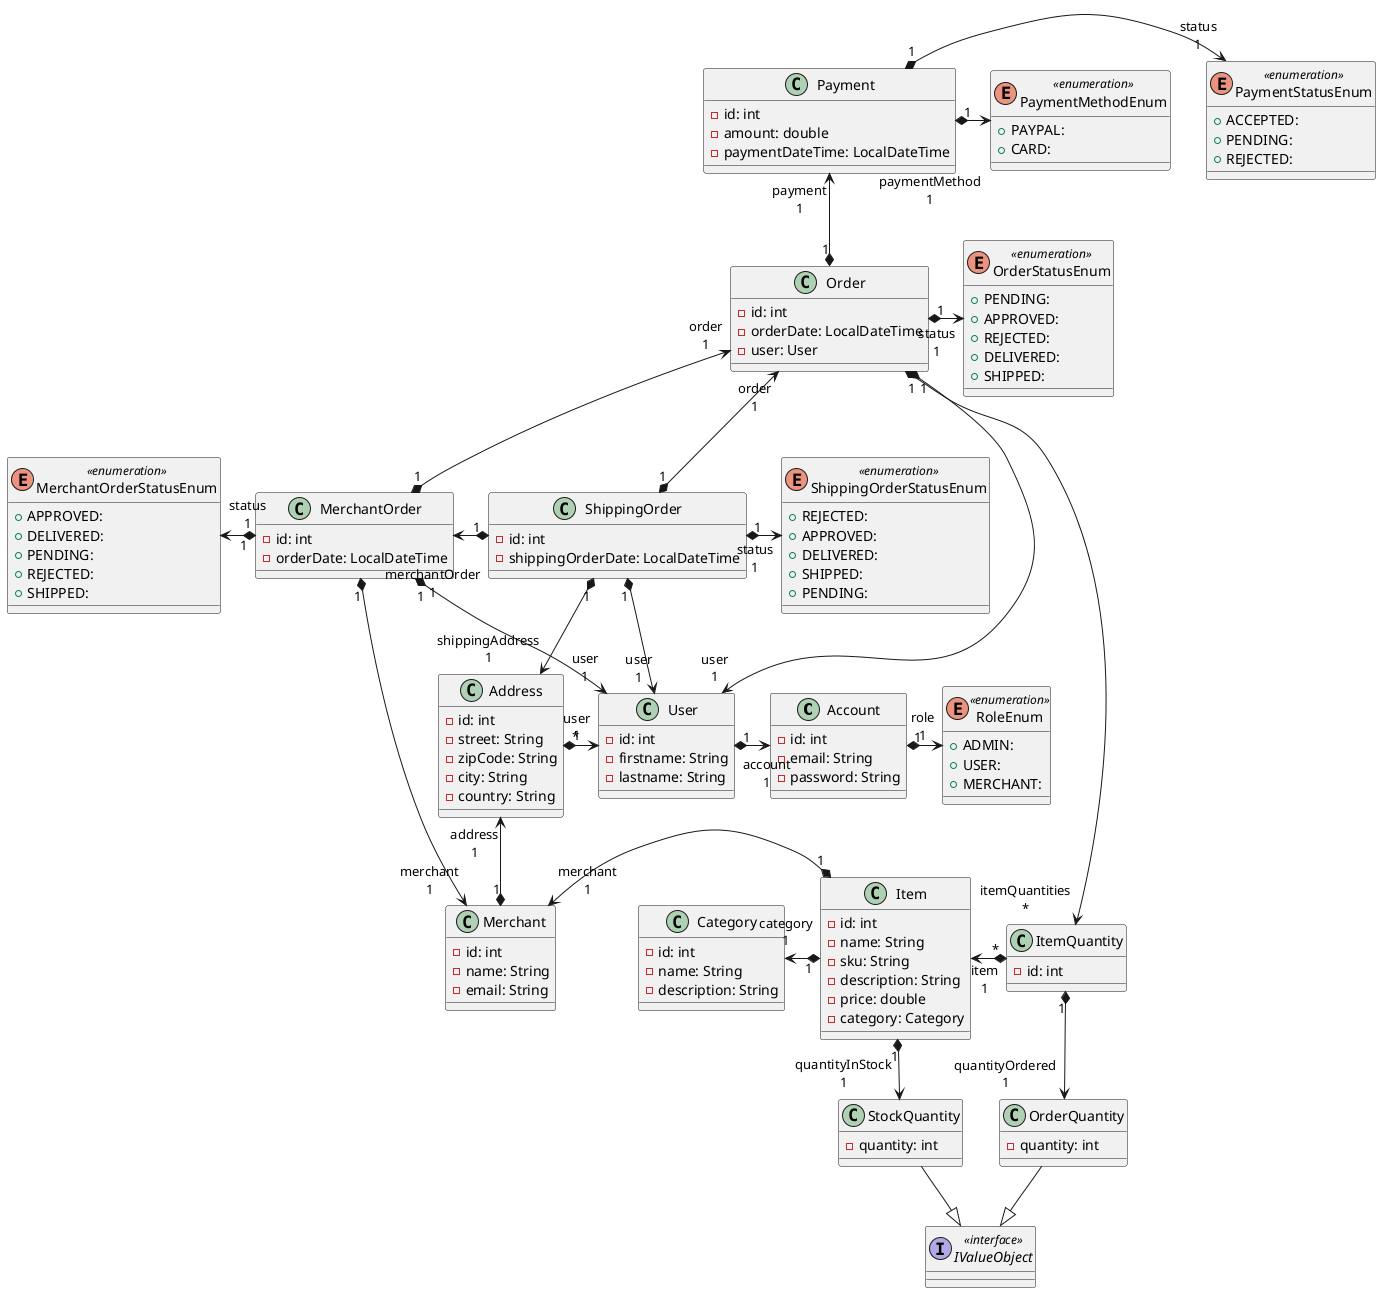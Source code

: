 @startuml

class Account {
  - id: int
  - email: String
  - password: String
}
class Address {
  - id: int
  - street: String
  - zipCode: String
  - city: String
  - country: String
}
class Category {
  - id: int
  - name: String
  - description: String
}
class Item {
  - id: int
  - name: String
  - sku: String
  - description: String
  - price: double
  - category: Category
}
class Merchant {
  - id: int
  - name: String
  - email: String
}
class MerchantOrder {
  - id: int
  - orderDate: LocalDateTime
}
class Order {
  - id: int
  - orderDate: LocalDateTime
  - user: User
}
class Payment {
  - id: int
  - amount: double
  - paymentDateTime: LocalDateTime
}
class ShippingOrder {
  - id: int
  - shippingOrderDate: LocalDateTime
}
class User {
  - id: int
  - firstname: String
  - lastname: String
}
interface IValueObject << interface >>
class ItemQuantity {
  - id: int
}
class OrderQuantity {
  - quantity: int
}
class StockQuantity {
  - quantity: int
}
enum MerchantOrderStatusEnum << enumeration >> {
  + APPROVED:
  + DELIVERED:
  + PENDING:
  + REJECTED:
  + SHIPPED:
}
enum OrderStatusEnum << enumeration >> {
  + PENDING:
  + APPROVED:
  + REJECTED:
  + DELIVERED:
  + SHIPPED:
}
enum PaymentMethodEnum << enumeration >> {
  + PAYPAL:
  + CARD:
}
enum PaymentStatusEnum << enumeration >> {
  + ACCEPTED:
  + PENDING:
  + REJECTED:
}
enum RoleEnum << enumeration >> {
  + ADMIN:
  + USER:
  + MERCHANT:
}
enum ShippingOrderStatusEnum << enumeration >> {
  + REJECTED:
  + APPROVED:
  + DELIVERED:
  + SHIPPED:
  + PENDING:
}

Account                 "1" *-> "role\n1" RoleEnum
Address                 "*" *-right> "user\n1" User
Item                    "1" *-left> "category\n1" Category
Item                    "1" *-left> "merchant\n1" Merchant
Item                    "1" *--> "quantityInStock\n1" StockQuantity
ItemQuantity            "*" *-left> "item\n1" Item
ItemQuantity            "1" *-> "quantityOrdered\n1" OrderQuantity
Merchant                "1" *-up-> "address\n1" Address
MerchantOrder           "1" *-down-> "merchant\n1" Merchant
MerchantOrder           "1" *-left> "status\n1" MerchantOrderStatusEnum
MerchantOrder           "1" *-up-> "order\n1" Order
MerchantOrder           "1" *-down-> "user\n1" User
Order                   "1" *-> "itemQuantities\n*" ItemQuantity
Order                   "1" *-> "status\n1" OrderStatusEnum
Order                   "1" *-up-> "payment\n1" Payment
Order                   "1" *-down-> "user\n1" User
Payment                 "1" *-> "paymentMethod\n1" PaymentMethodEnum
Payment                 "1" *-> "status\n1" PaymentStatusEnum
ShippingOrder           "1" *-down-> "shippingAddress\n1" Address
ShippingOrder           "1" *-left> "merchantOrder\n1" MerchantOrder
ShippingOrder           "1" *-up-> "order\n1" Order
ShippingOrder           "1" *-> "status\n1" ShippingOrderStatusEnum
ShippingOrder           "1" *-down-> "user\n1" User
User                    "1" *-right-> "account\n1" Account
OrderQuantity            --^  IValueObject
StockQuantity            --^  IValueObject
@enduml

